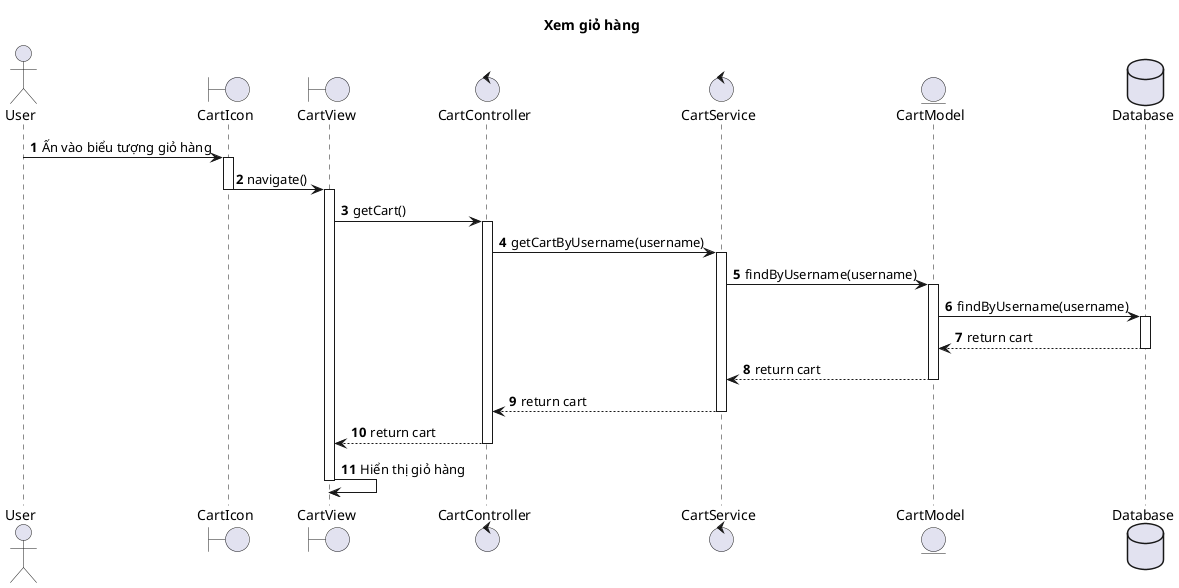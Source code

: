 @startuml
title Xem giỏ hàng

autonumber

actor User
boundary CartIcon
boundary CartView
control CartController
control CartService
entity CartModel
database Database

User -> CartIcon : Ấn vào biểu tượng giỏ hàng
activate CartIcon
CartIcon -> CartView : navigate()
deactivate CartIcon
activate CartView

CartView -> CartController : getCart()
activate CartController
CartController -> CartService : getCartByUsername(username)
activate CartService
CartService -> CartModel : findByUsername(username)
activate CartModel
CartModel -> Database : findByUsername(username)
activate Database
Database --> CartModel : return cart
deactivate Database
CartModel --> CartService : return cart
deactivate CartModel
CartService --> CartController : return cart
deactivate CartService
CartController --> CartView : return cart
deactivate CartController

CartView -> CartView : Hiển thị giỏ hàng
deactivate CartView

@enduml

